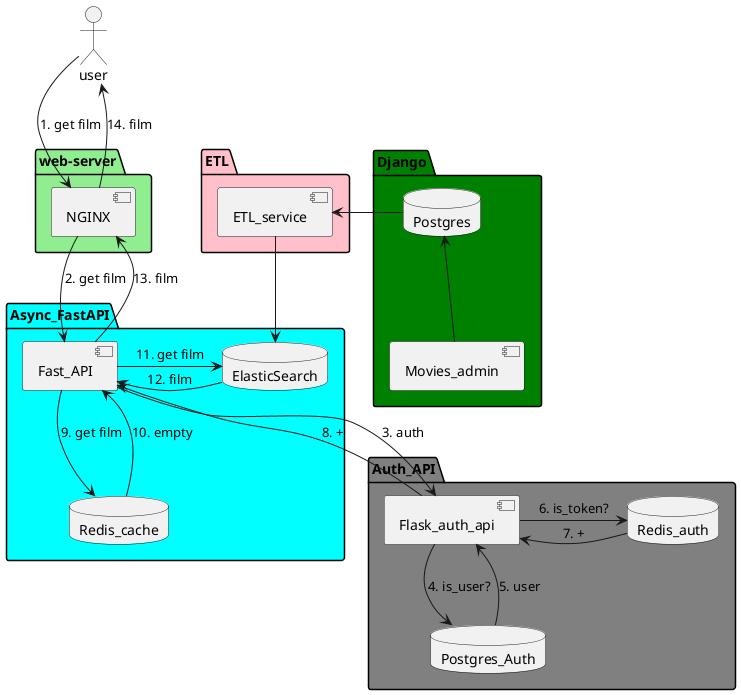 @startuml
skinparam componentStyle uml2
user  as Client

package web-server #LightGreen{
    [NGINX] 
}
package Auth_API #Grey {
    [Flask_auth_api]
    database Postgres_Auth 
    database Redis_auth
}
package ETL #Pink{
    [ETL_service] 
}
package Async_FastAPI #Aqua{
    [Fast_API] 
    database ElasticSearch 
    database Redis_cache
}
package Django #Green{
    [Movies_admin] 
    database Postgres 
}

[Client] -> [NGINX]: 1. get film
[NGINX] --> [Fast_API]: 2. get film
[Fast_API] --> [Flask_auth_api]: 3. auth
[Flask_auth_api] --> Postgres_Auth: 4. is_user?
[Flask_auth_api] <-- Postgres_Auth: 5. user
[Flask_auth_api] -> [Redis_auth]: 6. is_token?
[Flask_auth_api] <- [Redis_auth]: 7. +
[Fast_API] <-r- [Flask_auth_api]: 8. +
[Fast_API] --> Redis_cache: 9. get film
[Fast_API] <-- Redis_cache: 10. empty
[Fast_API] -> ElasticSearch: 11. get film
[Fast_API] <- ElasticSearch: 12. film
[NGINX] <-- [Fast_API]: 13. film
[Client] <-- [NGINX]: 14. film
Postgres <-- [Movies_admin]
[ETL_service] --> ElasticSearch
[ETL_service] <- Postgres
@enduml
